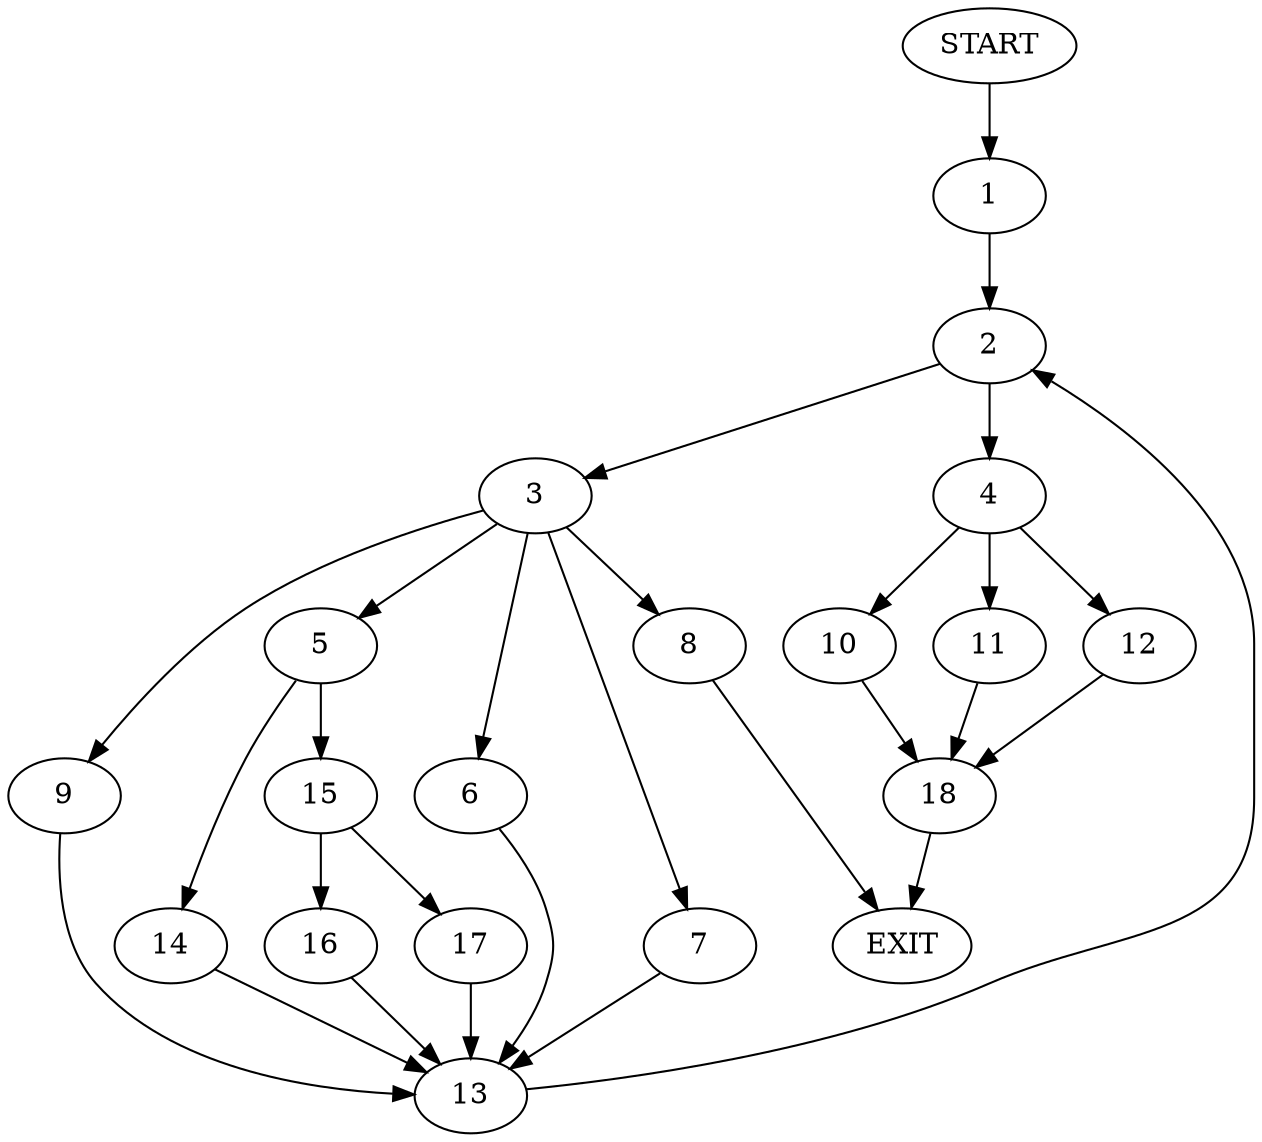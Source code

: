 digraph {
0 [label="START"]
19 [label="EXIT"]
0 -> 1
1 -> 2
2 -> 3
2 -> 4
3 -> 5
3 -> 6
3 -> 7
3 -> 8
3 -> 9
4 -> 10
4 -> 11
4 -> 12
7 -> 13
8 -> 19
9 -> 13
6 -> 13
5 -> 14
5 -> 15
15 -> 16
15 -> 17
14 -> 13
17 -> 13
16 -> 13
13 -> 2
10 -> 18
12 -> 18
11 -> 18
18 -> 19
}
